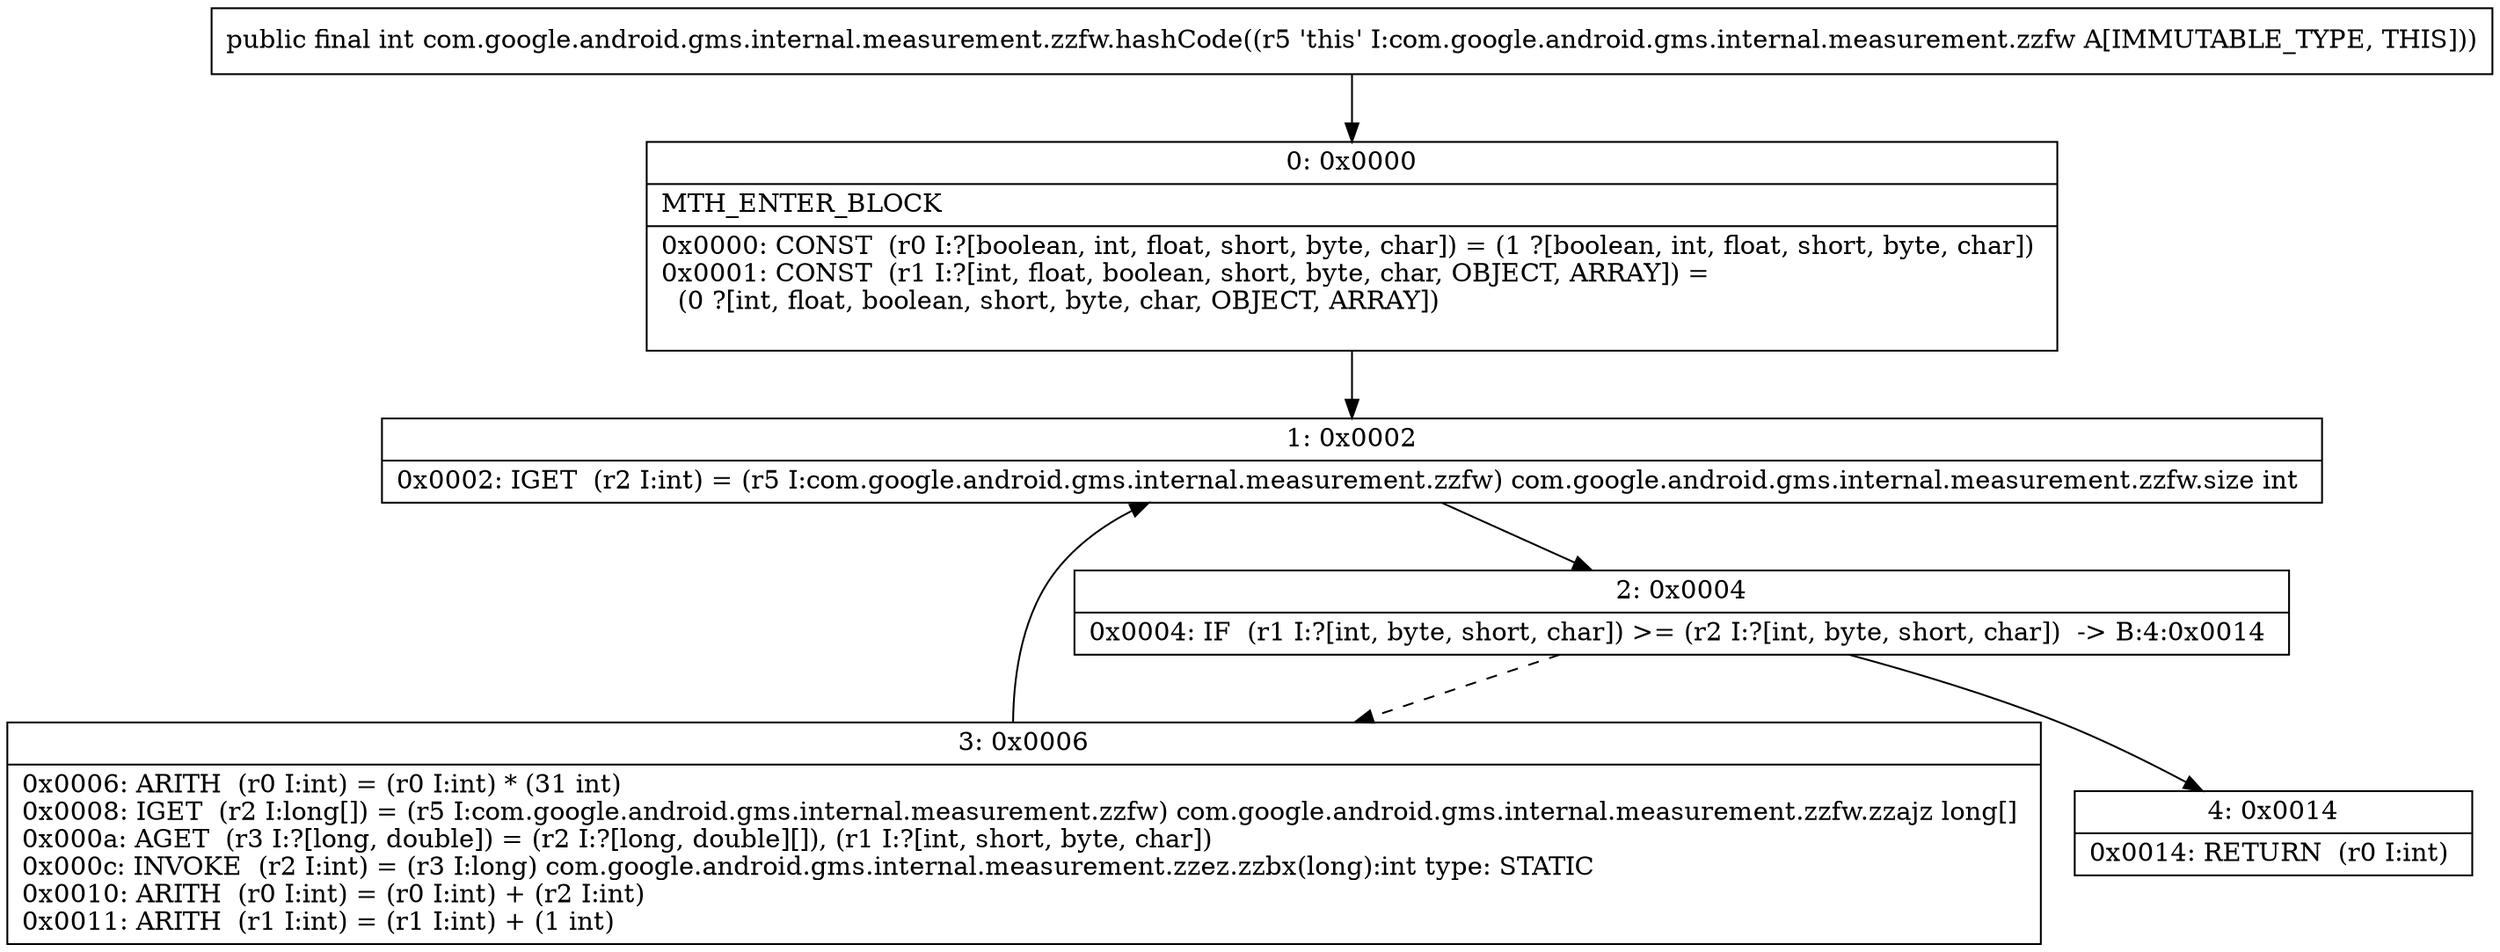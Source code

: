 digraph "CFG forcom.google.android.gms.internal.measurement.zzfw.hashCode()I" {
Node_0 [shape=record,label="{0\:\ 0x0000|MTH_ENTER_BLOCK\l|0x0000: CONST  (r0 I:?[boolean, int, float, short, byte, char]) = (1 ?[boolean, int, float, short, byte, char]) \l0x0001: CONST  (r1 I:?[int, float, boolean, short, byte, char, OBJECT, ARRAY]) = \l  (0 ?[int, float, boolean, short, byte, char, OBJECT, ARRAY])\l \l}"];
Node_1 [shape=record,label="{1\:\ 0x0002|0x0002: IGET  (r2 I:int) = (r5 I:com.google.android.gms.internal.measurement.zzfw) com.google.android.gms.internal.measurement.zzfw.size int \l}"];
Node_2 [shape=record,label="{2\:\ 0x0004|0x0004: IF  (r1 I:?[int, byte, short, char]) \>= (r2 I:?[int, byte, short, char])  \-\> B:4:0x0014 \l}"];
Node_3 [shape=record,label="{3\:\ 0x0006|0x0006: ARITH  (r0 I:int) = (r0 I:int) * (31 int) \l0x0008: IGET  (r2 I:long[]) = (r5 I:com.google.android.gms.internal.measurement.zzfw) com.google.android.gms.internal.measurement.zzfw.zzajz long[] \l0x000a: AGET  (r3 I:?[long, double]) = (r2 I:?[long, double][]), (r1 I:?[int, short, byte, char]) \l0x000c: INVOKE  (r2 I:int) = (r3 I:long) com.google.android.gms.internal.measurement.zzez.zzbx(long):int type: STATIC \l0x0010: ARITH  (r0 I:int) = (r0 I:int) + (r2 I:int) \l0x0011: ARITH  (r1 I:int) = (r1 I:int) + (1 int) \l}"];
Node_4 [shape=record,label="{4\:\ 0x0014|0x0014: RETURN  (r0 I:int) \l}"];
MethodNode[shape=record,label="{public final int com.google.android.gms.internal.measurement.zzfw.hashCode((r5 'this' I:com.google.android.gms.internal.measurement.zzfw A[IMMUTABLE_TYPE, THIS])) }"];
MethodNode -> Node_0;
Node_0 -> Node_1;
Node_1 -> Node_2;
Node_2 -> Node_3[style=dashed];
Node_2 -> Node_4;
Node_3 -> Node_1;
}

